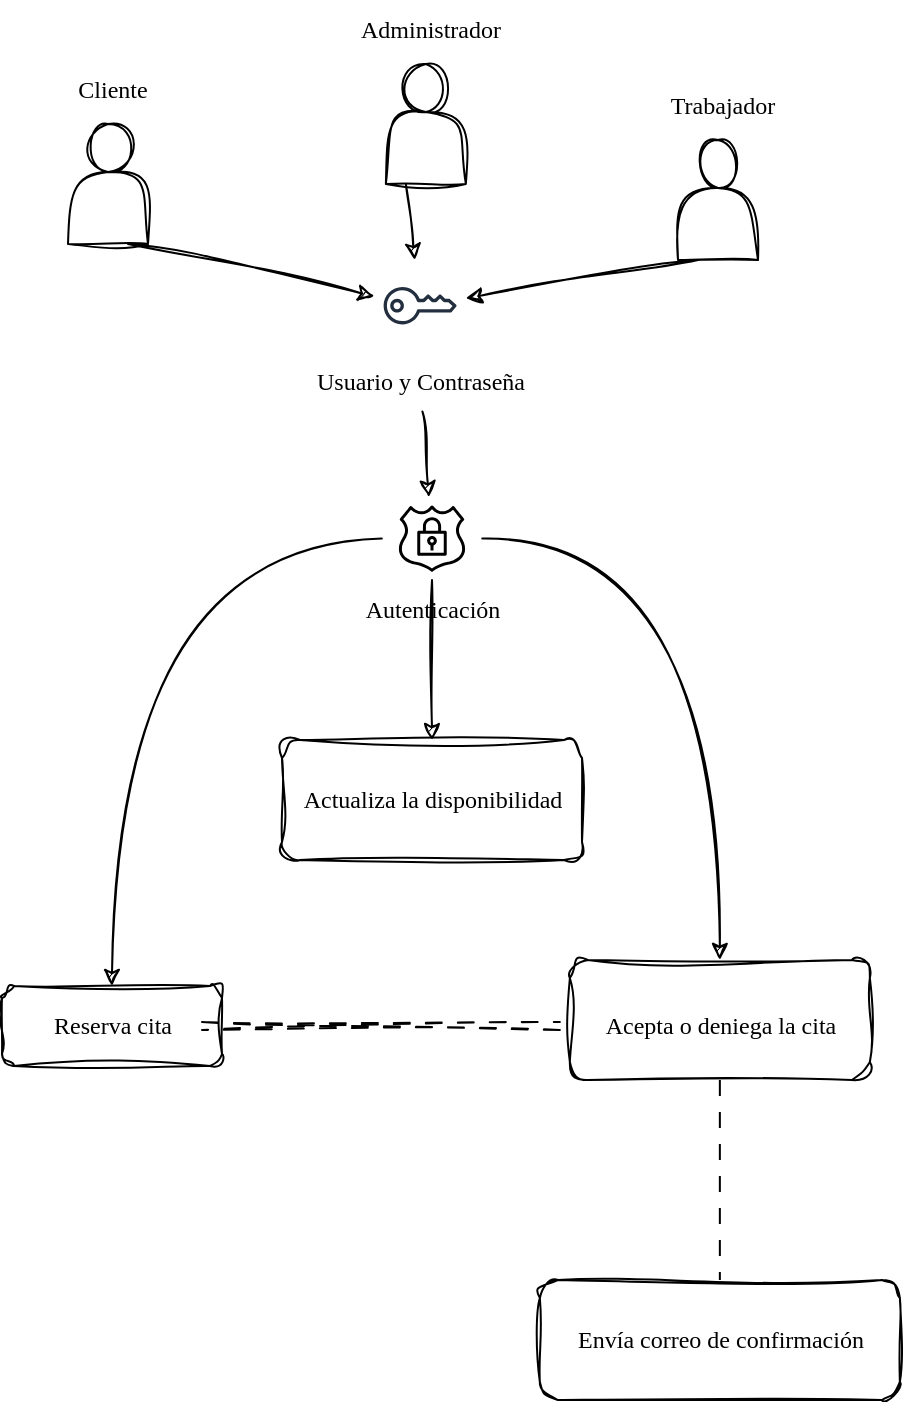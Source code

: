 <mxfile version="24.8.3">
  <diagram name="Página-1" id="7HHkv8Iho1S9iVRRaGcc">
    <mxGraphModel dx="-889" dy="440" grid="1" gridSize="10" guides="1" tooltips="1" connect="1" arrows="1" fold="1" page="1" pageScale="1" pageWidth="827" pageHeight="1169" math="0" shadow="0">
      <root>
        <mxCell id="0" />
        <mxCell id="1" parent="0" />
        <mxCell id="s9GzidB9ejMNjU11iDki-59" value="" style="group;rounded=1;" vertex="1" connectable="0" parent="1">
          <mxGeometry x="1825" y="400" width="60" height="92" as="geometry" />
        </mxCell>
        <mxCell id="s9GzidB9ejMNjU11iDki-56" value="" style="shape=actor;whiteSpace=wrap;html=1;shadow=0;comic=0;pointerEvents=0;strokeColor=default;align=center;verticalAlign=middle;fontFamily=Helvetica;fontSize=12;fontColor=default;fontStyle=0;fillColor=default;gradientColor=none;rounded=1;sketch=1;curveFitting=1;jiggle=2;" vertex="1" parent="s9GzidB9ejMNjU11iDki-59">
          <mxGeometry x="8" y="32" width="40" height="60" as="geometry" />
        </mxCell>
        <mxCell id="s9GzidB9ejMNjU11iDki-58" value="&lt;p&gt;&lt;font face=&quot;Comic Sans MS&quot;&gt;Cliente&lt;/font&gt;&lt;/p&gt;" style="text;html=1;align=center;verticalAlign=middle;resizable=0;points=[];autosize=1;strokeColor=none;fillColor=none;rounded=1;" vertex="1" parent="s9GzidB9ejMNjU11iDki-59">
          <mxGeometry y="-10" width="60" height="50" as="geometry" />
        </mxCell>
        <mxCell id="s9GzidB9ejMNjU11iDki-60" value="" style="group;rounded=1;" vertex="1" connectable="0" parent="1">
          <mxGeometry x="1983.93" y="370" width="80" height="92" as="geometry" />
        </mxCell>
        <mxCell id="s9GzidB9ejMNjU11iDki-61" value="" style="shape=actor;whiteSpace=wrap;html=1;shadow=0;comic=0;pointerEvents=0;strokeColor=default;align=center;verticalAlign=middle;fontFamily=Helvetica;fontSize=12;fontColor=default;fontStyle=0;fillColor=default;gradientColor=none;rounded=1;sketch=1;curveFitting=1;jiggle=2;" vertex="1" parent="s9GzidB9ejMNjU11iDki-60">
          <mxGeometry x="8" y="32" width="40" height="60" as="geometry" />
        </mxCell>
        <mxCell id="s9GzidB9ejMNjU11iDki-62" value="&lt;font face=&quot;Comic Sans MS&quot;&gt;Administrador&lt;/font&gt;" style="text;html=1;align=center;verticalAlign=middle;resizable=0;points=[];autosize=1;strokeColor=none;fillColor=none;rounded=1;" vertex="1" parent="s9GzidB9ejMNjU11iDki-60">
          <mxGeometry x="-20" width="100" height="30" as="geometry" />
        </mxCell>
        <mxCell id="s9GzidB9ejMNjU11iDki-75" value="" style="group" vertex="1" connectable="0" parent="1">
          <mxGeometry x="1936.93" y="500" width="150" height="90" as="geometry" />
        </mxCell>
        <mxCell id="s9GzidB9ejMNjU11iDki-71" value="&lt;font face=&quot;Comic Sans MS&quot;&gt;Usuario y Contraseña&lt;/font&gt;" style="text;html=1;align=center;verticalAlign=middle;resizable=0;points=[];autosize=1;strokeColor=none;fillColor=none;rounded=1;" vertex="1" parent="s9GzidB9ejMNjU11iDki-75">
          <mxGeometry x="2.14" y="45.716" width="140" height="30" as="geometry" />
        </mxCell>
        <mxCell id="s9GzidB9ejMNjU11iDki-74" value="Add-on" style="outlineConnect=0;fontColor=#232F3E;gradientColor=none;strokeColor=#232F3E;fillColor=#ffffff;dashed=0;verticalLabelPosition=bottom;verticalAlign=top;align=center;html=1;fontSize=12;fontStyle=0;aspect=fixed;shape=mxgraph.aws4.resourceIcon;resIcon=mxgraph.aws4.addon;editable=1;movable=1;resizable=1;rotatable=1;deletable=1;locked=0;connectable=1;overflow=hidden;noLabel=1;" vertex="1" parent="s9GzidB9ejMNjU11iDki-75">
          <mxGeometry x="49.286" width="45.714" height="45.714" as="geometry" />
        </mxCell>
        <mxCell id="s9GzidB9ejMNjU11iDki-76" value="" style="orthogonalLoop=1;jettySize=auto;html=1;fontFamily=Helvetica;fontSize=12;fontColor=default;fontStyle=0;resizable=1;sketch=1;curveFitting=1;jiggle=2;" edge="1" parent="1" source="s9GzidB9ejMNjU11iDki-71" target="s9GzidB9ejMNjU11iDki-65">
          <mxGeometry relative="1" as="geometry" />
        </mxCell>
        <mxCell id="s9GzidB9ejMNjU11iDki-77" style="orthogonalLoop=1;jettySize=auto;html=1;exitX=0.25;exitY=1;exitDx=0;exitDy=0;fontFamily=Helvetica;fontSize=12;fontColor=default;fontStyle=0;resizable=1;sketch=1;curveFitting=1;jiggle=2;" edge="1" parent="1" source="s9GzidB9ejMNjU11iDki-61" target="s9GzidB9ejMNjU11iDki-74">
          <mxGeometry relative="1" as="geometry" />
        </mxCell>
        <mxCell id="s9GzidB9ejMNjU11iDki-79" style="orthogonalLoop=1;jettySize=auto;html=1;exitX=0.75;exitY=1;exitDx=0;exitDy=0;fontFamily=Helvetica;fontSize=12;fontColor=default;fontStyle=0;resizable=1;sketch=1;curveFitting=1;jiggle=2;" edge="1" parent="1" source="s9GzidB9ejMNjU11iDki-56" target="s9GzidB9ejMNjU11iDki-74">
          <mxGeometry relative="1" as="geometry" />
        </mxCell>
        <mxCell id="s9GzidB9ejMNjU11iDki-81" value="" style="group" vertex="1" connectable="0" parent="1">
          <mxGeometry x="1951.07" y="590" width="127.86" height="99.996" as="geometry" />
        </mxCell>
        <mxCell id="s9GzidB9ejMNjU11iDki-73" value="" style="group" vertex="1" connectable="0" parent="s9GzidB9ejMNjU11iDki-81">
          <mxGeometry width="127.86" height="70" as="geometry" />
        </mxCell>
        <mxCell id="s9GzidB9ejMNjU11iDki-65" value="SSL padlock" style="outlineConnect=0;verticalLabelPosition=bottom;verticalAlign=middle;align=center;html=1;fontSize=12;fontStyle=0;aspect=fixed;shape=mxgraph.aws4.resourceIcon;resIcon=mxgraph.aws4.ssl_padlock;noLabel=1;portConstraintRotation=0;snapToPoint=0;fixDash=0;container=0;dropTarget=0;collapsible=0;backgroundOutline=0;fixedWidth=1;resizeHeight=1;treeFolding=0;comic=0;linecap=square;shadow=0;metaEdit=0;resizeWidth=1;linejoin=round;pointerEvents=0;fontFamily=Helvetica;fontColor=default;fillColor=default;gradientColor=none;strokeColor=default;rounded=1;" vertex="1" parent="s9GzidB9ejMNjU11iDki-73">
          <mxGeometry x="38.815" y="28.602" width="50.231" height="41.398" as="geometry" />
        </mxCell>
        <mxCell id="s9GzidB9ejMNjU11iDki-80" value="&lt;font face=&quot;Comic Sans MS&quot;&gt;Autenticación&lt;/font&gt;" style="text;html=1;align=center;verticalAlign=middle;resizable=0;points=[];autosize=1;strokeColor=none;fillColor=none;rounded=1;" vertex="1" parent="s9GzidB9ejMNjU11iDki-81">
          <mxGeometry x="13.93" y="69.996" width="100" height="30" as="geometry" />
        </mxCell>
        <mxCell id="s9GzidB9ejMNjU11iDki-88" value="" style="group" vertex="1" connectable="0" parent="1">
          <mxGeometry x="1800" y="863" width="110" height="40" as="geometry" />
        </mxCell>
        <mxCell id="s9GzidB9ejMNjU11iDki-82" value="" style="rounded=1;whiteSpace=wrap;html=1;pointerEvents=0;align=center;verticalAlign=top;fontFamily=Helvetica;fontSize=12;fontColor=default;fontStyle=0;labelBackgroundColor=default;resizable=1;fillColor=none;gradientColor=none;sketch=1;curveFitting=1;jiggle=2;" vertex="1" parent="s9GzidB9ejMNjU11iDki-88">
          <mxGeometry width="110" height="40" as="geometry" />
        </mxCell>
        <mxCell id="s9GzidB9ejMNjU11iDki-87" value="Reserva cita" style="text;html=1;align=center;verticalAlign=middle;resizable=1;points=[];autosize=1;strokeColor=none;fillColor=none;fontFamily=Comic Sans MS;fontSize=12;fontColor=default;fontStyle=0;labelBackgroundColor=default;rounded=0;" vertex="1" parent="s9GzidB9ejMNjU11iDki-88">
          <mxGeometry x="10" y="5" width="90" height="30" as="geometry" />
        </mxCell>
        <mxCell id="s9GzidB9ejMNjU11iDki-91" style="edgeStyle=none;shape=connector;rounded=1;sketch=1;jiggle=2;curveFitting=1;orthogonalLoop=1;jettySize=auto;html=1;strokeColor=default;align=center;verticalAlign=middle;fontFamily=Helvetica;fontSize=12;fontColor=default;fontStyle=0;labelBackgroundColor=default;resizable=1;endArrow=classic;" edge="1" parent="1" source="s9GzidB9ejMNjU11iDki-65" target="s9GzidB9ejMNjU11iDki-85">
          <mxGeometry relative="1" as="geometry">
            <Array as="points" />
          </mxGeometry>
        </mxCell>
        <mxCell id="s9GzidB9ejMNjU11iDki-92" style="edgeStyle=orthogonalEdgeStyle;shape=connector;rounded=1;sketch=1;jiggle=2;curveFitting=1;orthogonalLoop=1;jettySize=auto;html=1;entryX=0.5;entryY=0;entryDx=0;entryDy=0;strokeColor=default;align=center;verticalAlign=middle;fontFamily=Helvetica;fontSize=12;fontColor=default;fontStyle=0;labelBackgroundColor=default;resizable=1;endArrow=classic;curved=1;" edge="1" parent="1" source="s9GzidB9ejMNjU11iDki-65" target="s9GzidB9ejMNjU11iDki-82">
          <mxGeometry relative="1" as="geometry">
            <mxPoint x="1989.885" y="639.266" as="sourcePoint" />
            <mxPoint x="1896.07" y="839.95" as="targetPoint" />
            <Array as="points">
              <mxPoint x="1855" y="639" />
            </Array>
          </mxGeometry>
        </mxCell>
        <mxCell id="s9GzidB9ejMNjU11iDki-96" value="" style="group" vertex="1" connectable="0" parent="1">
          <mxGeometry x="2078.93" y="850" width="160" height="60" as="geometry" />
        </mxCell>
        <mxCell id="s9GzidB9ejMNjU11iDki-94" value="" style="rounded=1;whiteSpace=wrap;html=1;pointerEvents=0;align=center;verticalAlign=top;fontFamily=Helvetica;fontSize=12;fontColor=default;fontStyle=0;labelBackgroundColor=default;resizable=1;fillColor=none;gradientColor=none;sketch=1;curveFitting=1;jiggle=2;" vertex="1" parent="s9GzidB9ejMNjU11iDki-96">
          <mxGeometry x="5" width="150" height="60" as="geometry" />
        </mxCell>
        <mxCell id="s9GzidB9ejMNjU11iDki-95" value="Acepta o deniega la cita" style="text;html=1;align=center;verticalAlign=middle;resizable=1;points=[];autosize=1;strokeColor=none;fillColor=none;fontFamily=Comic Sans MS;fontSize=12;fontColor=default;fontStyle=0;labelBackgroundColor=default;" vertex="1" parent="s9GzidB9ejMNjU11iDki-96">
          <mxGeometry y="18" width="160" height="30" as="geometry" />
        </mxCell>
        <mxCell id="s9GzidB9ejMNjU11iDki-98" style="edgeStyle=none;shape=link;rounded=1;sketch=1;jiggle=2;curveFitting=1;orthogonalLoop=1;jettySize=auto;html=1;strokeColor=default;align=center;verticalAlign=middle;fontFamily=Helvetica;fontSize=12;fontColor=default;fontStyle=0;labelBackgroundColor=default;resizable=1;endArrow=classic;dashed=1;dashPattern=8 8;" edge="1" parent="1" source="s9GzidB9ejMNjU11iDki-87" target="s9GzidB9ejMNjU11iDki-95">
          <mxGeometry relative="1" as="geometry" />
        </mxCell>
        <mxCell id="s9GzidB9ejMNjU11iDki-100" value="" style="group;rounded=1;" vertex="1" connectable="0" parent="1">
          <mxGeometry x="2130" y="408" width="80" height="92" as="geometry" />
        </mxCell>
        <mxCell id="s9GzidB9ejMNjU11iDki-101" value="" style="shape=actor;whiteSpace=wrap;html=1;shadow=0;comic=0;pointerEvents=0;strokeColor=default;align=center;verticalAlign=middle;fontFamily=Helvetica;fontSize=12;fontColor=default;fontStyle=0;fillColor=default;gradientColor=none;rounded=1;sketch=1;curveFitting=1;jiggle=2;" vertex="1" parent="s9GzidB9ejMNjU11iDki-100">
          <mxGeometry x="8" y="32" width="40" height="60" as="geometry" />
        </mxCell>
        <mxCell id="s9GzidB9ejMNjU11iDki-102" value="&lt;font face=&quot;Comic Sans MS&quot;&gt;Trabajador&lt;/font&gt;" style="text;html=1;align=center;verticalAlign=middle;resizable=0;points=[];autosize=1;strokeColor=none;fillColor=none;rounded=1;" vertex="1" parent="s9GzidB9ejMNjU11iDki-100">
          <mxGeometry x="-15" width="90" height="30" as="geometry" />
        </mxCell>
        <mxCell id="s9GzidB9ejMNjU11iDki-103" style="edgeStyle=none;shape=connector;rounded=1;sketch=1;jiggle=2;curveFitting=1;orthogonalLoop=1;jettySize=auto;html=1;exitX=0.25;exitY=1;exitDx=0;exitDy=0;strokeColor=default;align=center;verticalAlign=middle;fontFamily=Helvetica;fontSize=12;fontColor=default;fontStyle=0;labelBackgroundColor=default;resizable=1;endArrow=classic;" edge="1" parent="1" source="s9GzidB9ejMNjU11iDki-101" target="s9GzidB9ejMNjU11iDki-74">
          <mxGeometry relative="1" as="geometry" />
        </mxCell>
        <mxCell id="s9GzidB9ejMNjU11iDki-104" value="" style="group" vertex="1" connectable="0" parent="1">
          <mxGeometry x="1940" y="740" width="150" height="60" as="geometry" />
        </mxCell>
        <mxCell id="s9GzidB9ejMNjU11iDki-85" value="" style="rounded=1;whiteSpace=wrap;html=1;pointerEvents=0;align=center;verticalAlign=top;fontFamily=Helvetica;fontSize=12;fontColor=default;fontStyle=0;labelBackgroundColor=default;resizable=1;fillColor=none;gradientColor=none;sketch=1;curveFitting=1;jiggle=2;" vertex="1" parent="s9GzidB9ejMNjU11iDki-104">
          <mxGeometry width="150" height="60" as="geometry" />
        </mxCell>
        <mxCell id="s9GzidB9ejMNjU11iDki-89" value="Actualiza la disponibilidad" style="text;html=1;align=center;verticalAlign=middle;resizable=1;points=[];autosize=1;strokeColor=none;fillColor=none;fontFamily=Comic Sans MS;fontSize=12;fontColor=default;fontStyle=0;labelBackgroundColor=default;" vertex="1" parent="s9GzidB9ejMNjU11iDki-104">
          <mxGeometry y="17.5" width="150" height="25" as="geometry" />
        </mxCell>
        <mxCell id="s9GzidB9ejMNjU11iDki-107" style="edgeStyle=orthogonalEdgeStyle;shape=connector;rounded=1;sketch=1;jiggle=2;curveFitting=1;orthogonalLoop=1;jettySize=auto;html=1;entryX=0.5;entryY=0;entryDx=0;entryDy=0;strokeColor=default;align=center;verticalAlign=middle;fontFamily=Helvetica;fontSize=12;fontColor=default;fontStyle=0;labelBackgroundColor=default;resizable=1;endArrow=classic;curved=1;" edge="1" parent="1" source="s9GzidB9ejMNjU11iDki-65" target="s9GzidB9ejMNjU11iDki-94">
          <mxGeometry relative="1" as="geometry" />
        </mxCell>
        <mxCell id="s9GzidB9ejMNjU11iDki-114" value="" style="group" vertex="1" connectable="0" parent="1">
          <mxGeometry x="2063.93" y="1010" width="190.0" height="60" as="geometry" />
        </mxCell>
        <mxCell id="s9GzidB9ejMNjU11iDki-112" value="" style="rounded=1;whiteSpace=wrap;html=1;pointerEvents=0;align=center;verticalAlign=top;fontFamily=Helvetica;fontSize=12;fontColor=default;fontStyle=0;labelBackgroundColor=default;resizable=1;fillColor=none;gradientColor=none;sketch=1;curveFitting=1;jiggle=2;" vertex="1" parent="s9GzidB9ejMNjU11iDki-114">
          <mxGeometry x="5.0" width="180" height="60" as="geometry" />
        </mxCell>
        <mxCell id="s9GzidB9ejMNjU11iDki-113" value="Envía correo de confirmación" style="text;html=1;align=center;verticalAlign=middle;resizable=1;points=[];autosize=1;strokeColor=none;fillColor=none;fontFamily=Comic Sans MS;fontSize=12;fontColor=default;fontStyle=0;labelBackgroundColor=default;" vertex="1" parent="s9GzidB9ejMNjU11iDki-114">
          <mxGeometry y="15" width="190" height="30" as="geometry" />
        </mxCell>
        <mxCell id="s9GzidB9ejMNjU11iDki-115" style="edgeStyle=none;shape=connector;rounded=1;orthogonalLoop=1;jettySize=auto;html=1;entryX=0.5;entryY=0;entryDx=0;entryDy=0;strokeColor=default;align=center;verticalAlign=middle;fontFamily=Helvetica;fontSize=12;fontColor=default;fontStyle=0;labelBackgroundColor=default;resizable=1;endArrow=none;endFill=0;dashed=1;dashPattern=8 8;exitX=0.5;exitY=1;exitDx=0;exitDy=0;" edge="1" parent="1" source="s9GzidB9ejMNjU11iDki-94" target="s9GzidB9ejMNjU11iDki-112">
          <mxGeometry relative="1" as="geometry">
            <mxPoint x="2159" y="920" as="sourcePoint" />
          </mxGeometry>
        </mxCell>
      </root>
    </mxGraphModel>
  </diagram>
</mxfile>
